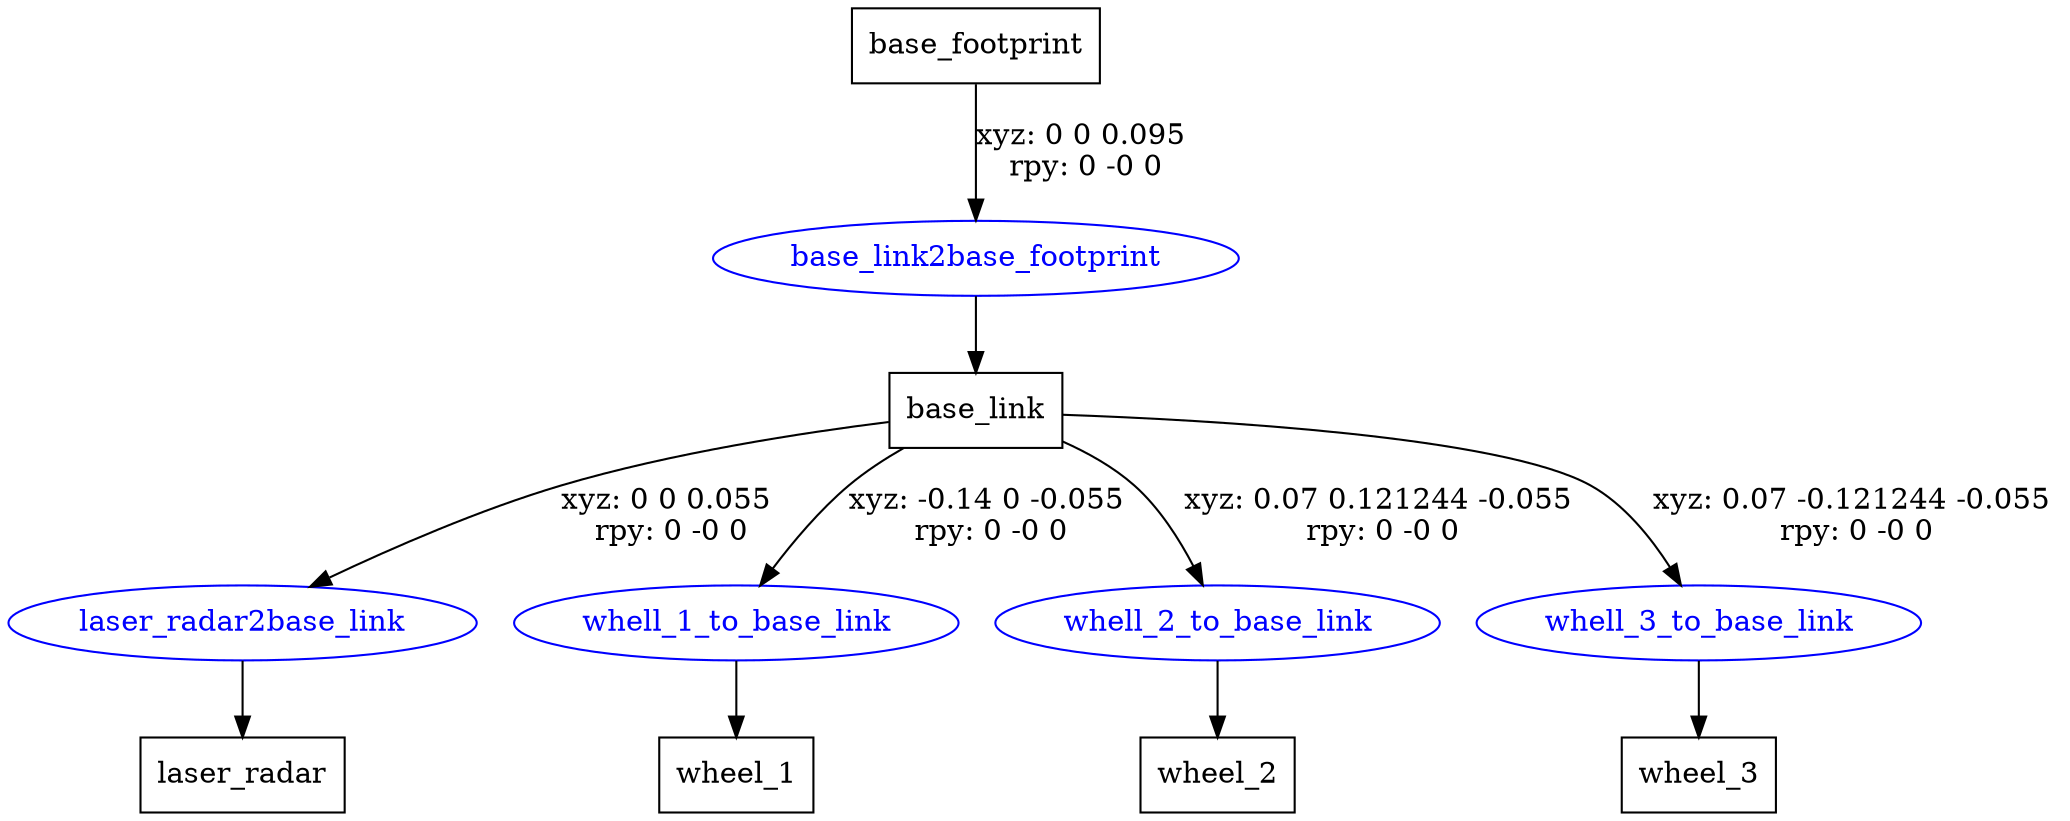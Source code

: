 digraph G {
node [shape=box];
"base_footprint" [label="base_footprint"];
"base_link" [label="base_link"];
"laser_radar" [label="laser_radar"];
"wheel_1" [label="wheel_1"];
"wheel_2" [label="wheel_2"];
"wheel_3" [label="wheel_3"];
node [shape=ellipse, color=blue, fontcolor=blue];
"base_footprint" -> "base_link2base_footprint" [label="xyz: 0 0 0.095 \nrpy: 0 -0 0"]
"base_link2base_footprint" -> "base_link"
"base_link" -> "laser_radar2base_link" [label="xyz: 0 0 0.055 \nrpy: 0 -0 0"]
"laser_radar2base_link" -> "laser_radar"
"base_link" -> "whell_1_to_base_link" [label="xyz: -0.14 0 -0.055 \nrpy: 0 -0 0"]
"whell_1_to_base_link" -> "wheel_1"
"base_link" -> "whell_2_to_base_link" [label="xyz: 0.07 0.121244 -0.055 \nrpy: 0 -0 0"]
"whell_2_to_base_link" -> "wheel_2"
"base_link" -> "whell_3_to_base_link" [label="xyz: 0.07 -0.121244 -0.055 \nrpy: 0 -0 0"]
"whell_3_to_base_link" -> "wheel_3"
}
